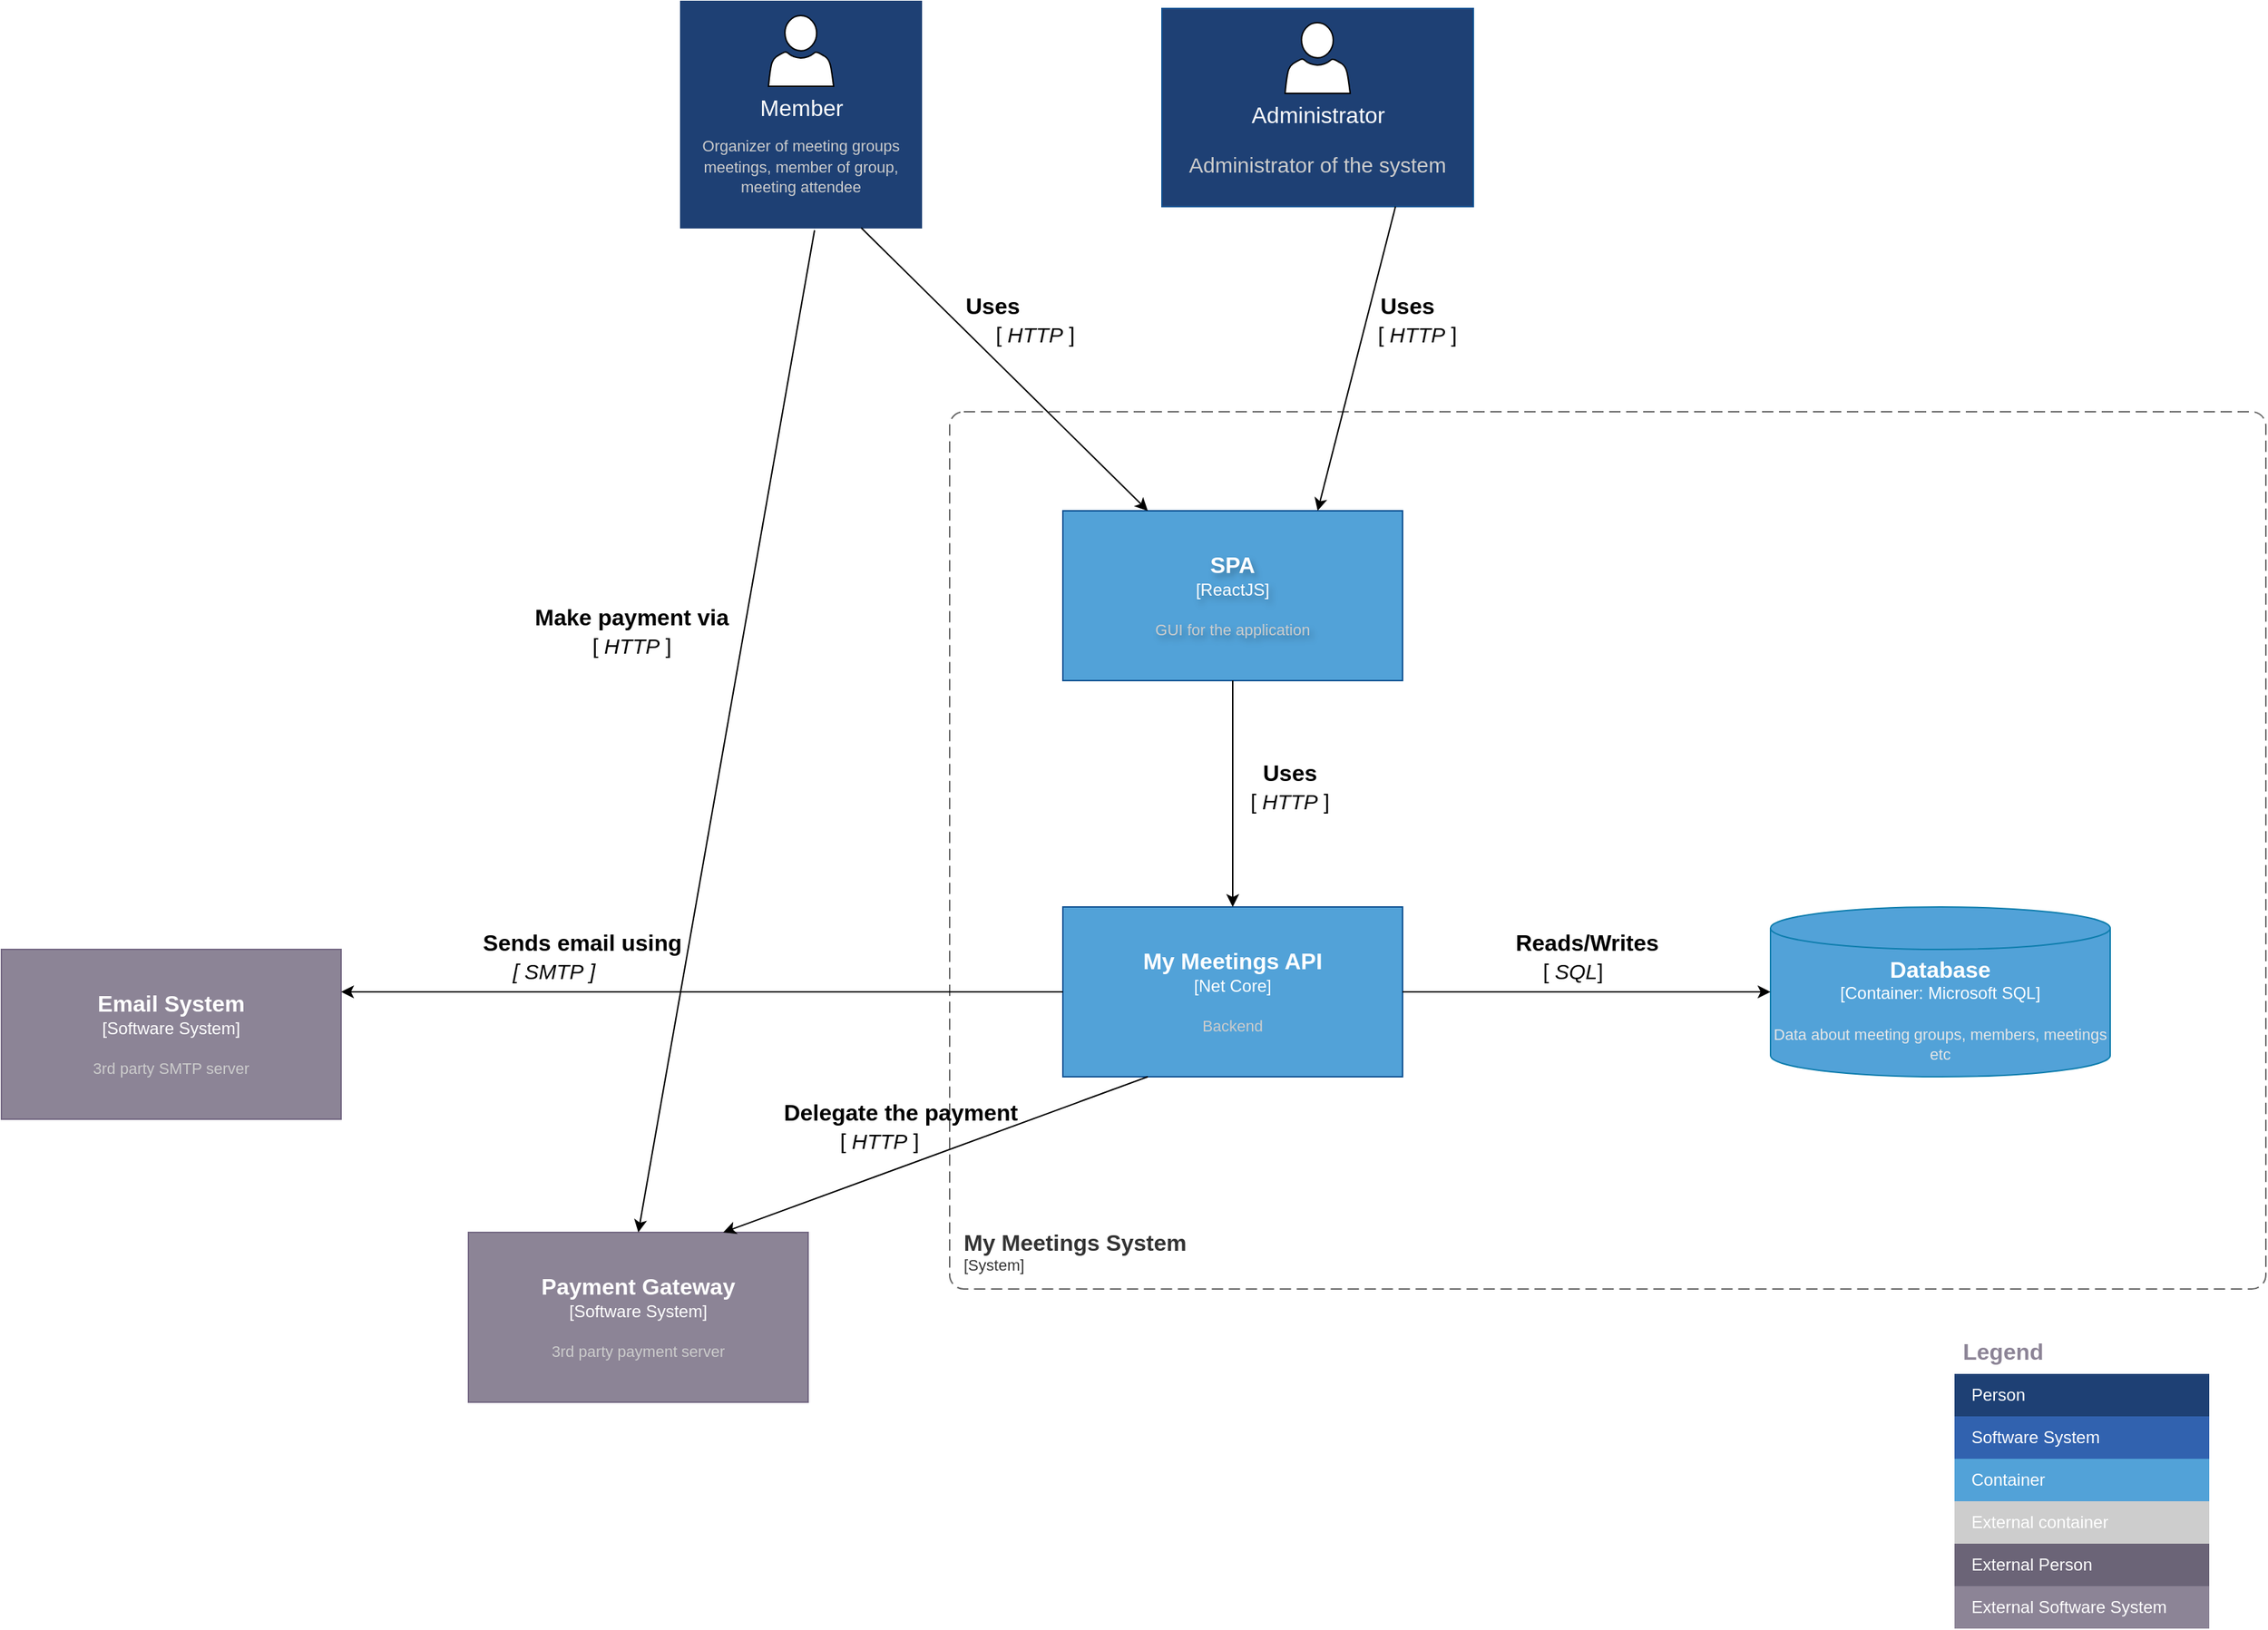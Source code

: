 <mxfile version="28.2.3">
  <diagram name="Page-1" id="lae2MiJEiexTQtBw3QGh">
    <mxGraphModel dx="2469" dy="1377" grid="1" gridSize="10" guides="1" tooltips="1" connect="1" arrows="1" fold="1" page="1" pageScale="1" pageWidth="850" pageHeight="1100" math="0" shadow="0">
      <root>
        <mxCell id="0" />
        <mxCell id="1" parent="0" />
        <object placeholders="1" c4Name="" c4Type="" c4Description="Organizer of meeting groups meetings, member of group, meeting attendee" label="&lt;font style=&quot;font-size: 16px&quot;&gt;&lt;b&gt;%c4Name%&lt;/b&gt;&lt;/font&gt;&lt;div&gt;[%c4Type%]&lt;/div&gt;&lt;br&gt;&lt;div&gt;&lt;font style=&quot;font-size: 11px&quot;&gt;&lt;font color=&quot;#cccccc&quot;&gt;%c4Description%&lt;/font&gt;&lt;/div&gt;" id="cEHveWzUhn9OxIjlcVBB-1">
          <mxCell style="rounded=1;whiteSpace=wrap;html=1;labelBackgroundColor=none;fillColor=light-dark(#1e4074, #69aef2);fontColor=#ffffff;align=center;arcSize=0;strokeColor=light-dark(#1e4074, #7fb9f1);metaEdit=1;resizable=1;points=[[0.25,0,0],[0.5,0,0],[0.75,0,0],[1,0.25,0],[1,0.5,0],[1,0.75,0],[0.75,1,0],[0.5,1,0],[0.25,1,0],[0,0.75,0],[0,0.5,0],[0,0.25,0]];movable=1;rotatable=1;deletable=1;editable=1;locked=0;connectable=1;spacingBottom=-43;" vertex="1" parent="1">
            <mxGeometry x="780" y="160" width="170" height="160" as="geometry" />
          </mxCell>
        </object>
        <mxCell id="cEHveWzUhn9OxIjlcVBB-2" value="" style="sketch=0;pointerEvents=1;shadow=0;dashed=0;html=1;labelPosition=center;verticalLabelPosition=bottom;verticalAlign=top;outlineConnect=0;align=center;shape=mxgraph.office.users.user;" vertex="1" parent="1">
          <mxGeometry x="842" y="170" width="46" height="50" as="geometry" />
        </mxCell>
        <mxCell id="cEHveWzUhn9OxIjlcVBB-3" value="&lt;font style=&quot;font-size: 16px; color: light-dark(rgb(255, 255, 255), rgb(237, 237, 237));&quot;&gt;Member&lt;/font&gt;" style="text;html=1;align=center;verticalAlign=middle;resizable=0;points=[];autosize=1;strokeColor=none;fillColor=none;labelBackgroundColor=light-dark(#1e4074, #ededed);" vertex="1" parent="1">
          <mxGeometry x="825" y="220" width="80" height="30" as="geometry" />
        </mxCell>
        <object placeholders="1" c4Name="" c4Type="" c4Description="Administrator of the system" label="&lt;font&gt;&lt;b&gt;%c4Name%&lt;/b&gt;&lt;/font&gt;&lt;div&gt;[%c4Type%]&lt;/div&gt;&lt;br&gt;&lt;div&gt;&lt;font&gt;&lt;font color=&quot;#cccccc&quot;&gt;%c4Description%&lt;/font&gt;&lt;/font&gt;&lt;/div&gt;" id="cEHveWzUhn9OxIjlcVBB-4">
          <mxCell style="rounded=1;whiteSpace=wrap;html=1;labelBackgroundColor=none;fillColor=light-dark(#1e4074, #69aef2);fontColor=#ffffff;align=center;arcSize=0;strokeColor=#0D5091;metaEdit=1;resizable=1;points=[[0.25,0,0],[0.5,0,0],[0.75,0,0],[1,0.25,0],[1,0.5,0],[1,0.75,0],[0.75,1,0],[0.5,1,0],[0.25,1,0],[0,0.75,0],[0,0.5,0],[0,0.25,0]];movable=1;rotatable=1;deletable=1;editable=1;locked=0;connectable=1;spacingBottom=-43;fontSize=15;" vertex="1" parent="1">
            <mxGeometry x="1120" y="165" width="220" height="140" as="geometry" />
          </mxCell>
        </object>
        <mxCell id="cEHveWzUhn9OxIjlcVBB-5" value="" style="sketch=0;pointerEvents=1;shadow=0;dashed=0;html=1;labelPosition=center;verticalLabelPosition=bottom;verticalAlign=top;outlineConnect=0;align=center;shape=mxgraph.office.users.user;" vertex="1" parent="1">
          <mxGeometry x="1207" y="175" width="46" height="50" as="geometry" />
        </mxCell>
        <mxCell id="cEHveWzUhn9OxIjlcVBB-6" value="&lt;font style=&quot;font-size: 16px; color: light-dark(rgb(255, 255, 255), rgb(237, 237, 237));&quot;&gt;Administrator&lt;/font&gt;" style="text;html=1;align=center;verticalAlign=middle;resizable=0;points=[];autosize=1;strokeColor=none;fillColor=none;labelBackgroundColor=light-dark(#1e4074, #ededed);" vertex="1" parent="1">
          <mxGeometry x="1170" y="225" width="120" height="30" as="geometry" />
        </mxCell>
        <mxCell id="cEHveWzUhn9OxIjlcVBB-7" value="Legend" style="shape=table;startSize=30;container=1;collapsible=0;childLayout=tableLayout;fontSize=16;align=left;verticalAlign=top;fillColor=none;strokeColor=none;fontColor=light-dark(#8c8496, #ababab);fontStyle=1;spacingLeft=6;spacing=0;resizable=1;movable=1;rotatable=1;deletable=1;editable=1;locked=0;connectable=1;" vertex="1" parent="1">
          <mxGeometry x="1680" y="1100" width="180" height="210" as="geometry" />
        </mxCell>
        <mxCell id="cEHveWzUhn9OxIjlcVBB-8" value="" style="shape=tableRow;horizontal=0;startSize=0;swimlaneHead=0;swimlaneBody=0;strokeColor=inherit;top=0;left=0;bottom=0;right=0;collapsible=0;dropTarget=0;fillColor=none;points=[[0,0.5],[1,0.5]];portConstraint=eastwest;fontSize=12;" vertex="1" parent="cEHveWzUhn9OxIjlcVBB-7">
          <mxGeometry y="30" width="180" height="30" as="geometry" />
        </mxCell>
        <mxCell id="cEHveWzUhn9OxIjlcVBB-9" value="Person" style="shape=partialRectangle;html=1;whiteSpace=wrap;connectable=0;strokeColor=inherit;overflow=hidden;fillColor=#1E4074;top=0;left=0;bottom=0;right=0;pointerEvents=1;fontSize=12;align=left;fontColor=#FFFFFF;gradientColor=none;spacingLeft=10;spacingRight=4;" vertex="1" parent="cEHveWzUhn9OxIjlcVBB-8">
          <mxGeometry width="180" height="30" as="geometry">
            <mxRectangle width="180" height="30" as="alternateBounds" />
          </mxGeometry>
        </mxCell>
        <mxCell id="cEHveWzUhn9OxIjlcVBB-10" value="" style="shape=tableRow;horizontal=0;startSize=0;swimlaneHead=0;swimlaneBody=0;strokeColor=inherit;top=0;left=0;bottom=0;right=0;collapsible=0;dropTarget=0;fillColor=none;points=[[0,0.5],[1,0.5]];portConstraint=eastwest;fontSize=12;" vertex="1" parent="cEHveWzUhn9OxIjlcVBB-7">
          <mxGeometry y="60" width="180" height="30" as="geometry" />
        </mxCell>
        <mxCell id="cEHveWzUhn9OxIjlcVBB-11" value="Software System" style="shape=partialRectangle;html=1;whiteSpace=wrap;connectable=0;strokeColor=inherit;overflow=hidden;fillColor=#3162AF;top=0;left=0;bottom=0;right=0;pointerEvents=1;fontSize=12;align=left;fontColor=#FFFFFF;gradientColor=none;spacingLeft=10;spacingRight=4;" vertex="1" parent="cEHveWzUhn9OxIjlcVBB-10">
          <mxGeometry width="180" height="30" as="geometry">
            <mxRectangle width="180" height="30" as="alternateBounds" />
          </mxGeometry>
        </mxCell>
        <mxCell id="cEHveWzUhn9OxIjlcVBB-12" value="" style="shape=tableRow;horizontal=0;startSize=0;swimlaneHead=0;swimlaneBody=0;strokeColor=inherit;top=0;left=0;bottom=0;right=0;collapsible=0;dropTarget=0;fillColor=none;points=[[0,0.5],[1,0.5]];portConstraint=eastwest;fontSize=12;" vertex="1" parent="cEHveWzUhn9OxIjlcVBB-7">
          <mxGeometry y="90" width="180" height="30" as="geometry" />
        </mxCell>
        <mxCell id="cEHveWzUhn9OxIjlcVBB-13" value="Container" style="shape=partialRectangle;html=1;whiteSpace=wrap;connectable=0;strokeColor=inherit;overflow=hidden;fillColor=#52a2d8;top=0;left=0;bottom=0;right=0;pointerEvents=1;fontSize=12;align=left;fontColor=#FFFFFF;gradientColor=none;spacingLeft=10;spacingRight=4;" vertex="1" parent="cEHveWzUhn9OxIjlcVBB-12">
          <mxGeometry width="180" height="30" as="geometry">
            <mxRectangle width="180" height="30" as="alternateBounds" />
          </mxGeometry>
        </mxCell>
        <mxCell id="cEHveWzUhn9OxIjlcVBB-14" value="" style="shape=tableRow;horizontal=0;startSize=0;swimlaneHead=0;swimlaneBody=0;strokeColor=inherit;top=0;left=0;bottom=0;right=0;collapsible=0;dropTarget=0;fillColor=none;points=[[0,0.5],[1,0.5]];portConstraint=eastwest;fontSize=12;" vertex="1" parent="cEHveWzUhn9OxIjlcVBB-7">
          <mxGeometry y="120" width="180" height="30" as="geometry" />
        </mxCell>
        <mxCell id="cEHveWzUhn9OxIjlcVBB-15" value="External container" style="shape=partialRectangle;html=1;whiteSpace=wrap;connectable=0;strokeColor=inherit;overflow=hidden;fillColor=light-dark(#cdcdcd, #235b88);top=0;left=0;bottom=0;right=0;pointerEvents=1;fontSize=12;align=left;fontColor=#FFFFFF;gradientColor=none;spacingLeft=10;spacingRight=4;" vertex="1" parent="cEHveWzUhn9OxIjlcVBB-14">
          <mxGeometry width="180" height="30" as="geometry">
            <mxRectangle width="180" height="30" as="alternateBounds" />
          </mxGeometry>
        </mxCell>
        <mxCell id="cEHveWzUhn9OxIjlcVBB-16" value="" style="shape=tableRow;horizontal=0;startSize=0;swimlaneHead=0;swimlaneBody=0;strokeColor=inherit;top=0;left=0;bottom=0;right=0;collapsible=0;dropTarget=0;fillColor=none;points=[[0,0.5],[1,0.5]];portConstraint=eastwest;fontSize=12;" vertex="1" parent="cEHveWzUhn9OxIjlcVBB-7">
          <mxGeometry y="150" width="180" height="30" as="geometry" />
        </mxCell>
        <mxCell id="cEHveWzUhn9OxIjlcVBB-17" value="External Person" style="shape=partialRectangle;html=1;whiteSpace=wrap;connectable=0;strokeColor=inherit;overflow=hidden;fillColor=#6b6477;top=0;left=0;bottom=0;right=0;pointerEvents=1;fontSize=12;align=left;fontColor=#FFFFFF;gradientColor=none;spacingLeft=10;spacingRight=4;" vertex="1" parent="cEHveWzUhn9OxIjlcVBB-16">
          <mxGeometry width="180" height="30" as="geometry">
            <mxRectangle width="180" height="30" as="alternateBounds" />
          </mxGeometry>
        </mxCell>
        <mxCell id="cEHveWzUhn9OxIjlcVBB-18" value="" style="shape=tableRow;horizontal=0;startSize=0;swimlaneHead=0;swimlaneBody=0;strokeColor=inherit;top=0;left=0;bottom=0;right=0;collapsible=0;dropTarget=0;fillColor=none;points=[[0,0.5],[1,0.5]];portConstraint=eastwest;fontSize=12;" vertex="1" parent="cEHveWzUhn9OxIjlcVBB-7">
          <mxGeometry y="180" width="180" height="30" as="geometry" />
        </mxCell>
        <mxCell id="cEHveWzUhn9OxIjlcVBB-19" value="External Software System" style="shape=partialRectangle;html=1;whiteSpace=wrap;connectable=0;strokeColor=inherit;overflow=hidden;fillColor=light-dark(#8c8496, #7d7787);top=0;left=0;bottom=0;right=0;pointerEvents=1;fontSize=12;align=left;fontColor=#FFFFFF;gradientColor=none;spacingLeft=10;spacingRight=4;" vertex="1" parent="cEHveWzUhn9OxIjlcVBB-18">
          <mxGeometry width="180" height="30" as="geometry">
            <mxRectangle width="180" height="30" as="alternateBounds" />
          </mxGeometry>
        </mxCell>
        <object placeholders="1" c4Name="SPA" c4Type="ReactJS" c4Description="GUI for the application" label="&lt;font style=&quot;font-size: 16px&quot;&gt;&lt;b&gt;%c4Name%&lt;/b&gt;&lt;/font&gt;&lt;div&gt;[%c4Type%]&lt;/div&gt;&lt;br&gt;&lt;div&gt;&lt;font style=&quot;font-size: 11px&quot;&gt;&lt;font color=&quot;#cccccc&quot;&gt;%c4Description%&lt;/font&gt;&lt;/div&gt;" id="cEHveWzUhn9OxIjlcVBB-20">
          <mxCell style="rounded=1;whiteSpace=wrap;html=1;labelBackgroundColor=none;fillColor=light-dark(#52a2d8, #69aef2);fontColor=#ffffff;align=center;arcSize=0;strokeColor=#0D5091;metaEdit=1;resizable=0;points=[[0.25,0,0],[0.5,0,0],[0.75,0,0],[1,0.25,0],[1,0.5,0],[1,0.75,0],[0.75,1,0],[0.5,1,0],[0.25,1,0],[0,0.75,0],[0,0.5,0],[0,0.25,0]];textShadow=1;" vertex="1" parent="1">
            <mxGeometry x="1050" y="520" width="240" height="120" as="geometry" />
          </mxCell>
        </object>
        <object placeholders="1" c4Name="My Meetings API " c4Type="Net Core" c4Description="Backend" label="&lt;font style=&quot;font-size: 16px&quot;&gt;&lt;b&gt;%c4Name%&lt;/b&gt;&lt;/font&gt;&lt;div&gt;[%c4Type%]&lt;/div&gt;&lt;br&gt;&lt;div&gt;&lt;font style=&quot;font-size: 11px&quot;&gt;&lt;font color=&quot;#cccccc&quot;&gt;%c4Description%&lt;/font&gt;&lt;/div&gt;" id="cEHveWzUhn9OxIjlcVBB-21">
          <mxCell style="rounded=1;whiteSpace=wrap;html=1;labelBackgroundColor=none;fillColor=light-dark(#52a2d8, #69aef2);fontColor=#ffffff;align=center;arcSize=0;strokeColor=#0D5091;metaEdit=1;resizable=0;points=[[0.25,0,0],[0.5,0,0],[0.75,0,0],[1,0.25,0],[1,0.5,0],[1,0.75,0],[0.75,1,0],[0.5,1,0],[0.25,1,0],[0,0.75,0],[0,0.5,0],[0,0.25,0]];" vertex="1" parent="1">
            <mxGeometry x="1050" y="800" width="240" height="120" as="geometry" />
          </mxCell>
        </object>
        <object placeholders="1" c4Name="Database" c4Type="Container" c4Technology="Microsoft SQL" c4Description="Data about meeting groups, members, meetings etc" label="&lt;font style=&quot;font-size: 16px&quot;&gt;&lt;b&gt;%c4Name%&lt;/b&gt;&lt;/font&gt;&lt;div&gt;[%c4Type%:&amp;nbsp;%c4Technology%]&lt;/div&gt;&lt;br&gt;&lt;div&gt;&lt;font style=&quot;font-size: 11px&quot;&gt;&lt;font color=&quot;#E6E6E6&quot;&gt;%c4Description%&lt;/font&gt;&lt;/div&gt;" id="cEHveWzUhn9OxIjlcVBB-22">
          <mxCell style="shape=cylinder3;size=15;whiteSpace=wrap;html=1;boundedLbl=1;rounded=0;labelBackgroundColor=none;fillColor=light-dark(#52a2d8, #1d8ab9);fontSize=12;fontColor=#ffffff;align=center;strokeColor=#0E7DAD;metaEdit=1;points=[[0.5,0,0],[1,0.25,0],[1,0.5,0],[1,0.75,0],[0.5,1,0],[0,0.75,0],[0,0.5,0],[0,0.25,0]];resizable=0;" vertex="1" parent="1">
            <mxGeometry x="1550" y="800" width="240" height="120" as="geometry" />
          </mxCell>
        </object>
        <object placeholders="1" c4Name="My Meetings System" c4Type="SystemScopeBoundary" c4Application="System" label="&lt;font style=&quot;font-size: 16px&quot;&gt;&lt;b&gt;&lt;div style=&quot;text-align: left&quot;&gt;%c4Name%&lt;/div&gt;&lt;/b&gt;&lt;/font&gt;&lt;div style=&quot;text-align: left&quot;&gt;[%c4Application%]&lt;/div&gt;" id="cEHveWzUhn9OxIjlcVBB-23">
          <mxCell style="rounded=1;fontSize=11;whiteSpace=wrap;html=1;dashed=1;arcSize=20;fillColor=none;strokeColor=#666666;fontColor=#333333;labelBackgroundColor=none;align=left;verticalAlign=bottom;labelBorderColor=none;spacingTop=0;spacing=10;dashPattern=8 4;metaEdit=1;rotatable=0;perimeter=rectanglePerimeter;noLabel=0;labelPadding=0;allowArrows=0;connectable=0;expand=0;recursiveResize=0;editable=1;pointerEvents=0;absoluteArcSize=1;points=[[0.25,0,0],[0.5,0,0],[0.75,0,0],[1,0.25,0],[1,0.5,0],[1,0.75,0],[0.75,1,0],[0.5,1,0],[0.25,1,0],[0,0.75,0],[0,0.5,0],[0,0.25,0]];" vertex="1" parent="1">
            <mxGeometry x="970" y="450" width="930" height="620" as="geometry" />
          </mxCell>
        </object>
        <object placeholders="1" c4Name="Email System" c4Type="Software System" c4Description="3rd party SMTP server" label="&lt;font style=&quot;font-size: 16px&quot;&gt;&lt;b&gt;%c4Name%&lt;/b&gt;&lt;/font&gt;&lt;div&gt;[%c4Type%]&lt;/div&gt;&lt;br&gt;&lt;div&gt;&lt;font style=&quot;font-size: 11px&quot;&gt;&lt;font color=&quot;#cccccc&quot;&gt;%c4Description%&lt;/font&gt;&lt;/div&gt;" id="cEHveWzUhn9OxIjlcVBB-24">
          <mxCell style="rounded=1;whiteSpace=wrap;html=1;labelBackgroundColor=none;fillColor=light-dark(#8c8496, #7d7787);fontColor=#ffffff;align=center;arcSize=0;strokeColor=#736782;metaEdit=1;resizable=0;points=[[0.25,0,0],[0.5,0,0],[0.75,0,0],[1,0.25,0],[1,0.5,0],[1,0.75,0],[0.75,1,0],[0.5,1,0],[0.25,1,0],[0,0.75,0],[0,0.5,0],[0,0.25,0]];" vertex="1" parent="1">
            <mxGeometry x="300" y="830" width="240" height="120" as="geometry" />
          </mxCell>
        </object>
        <object placeholders="1" c4Name="Payment Gateway" c4Type="Software System" c4Description="3rd party payment server" label="&lt;font style=&quot;font-size: 16px&quot;&gt;&lt;b&gt;%c4Name%&lt;/b&gt;&lt;/font&gt;&lt;div&gt;[%c4Type%]&lt;/div&gt;&lt;br&gt;&lt;div&gt;&lt;font style=&quot;font-size: 11px&quot;&gt;&lt;font color=&quot;#cccccc&quot;&gt;%c4Description%&lt;/font&gt;&lt;/div&gt;" id="cEHveWzUhn9OxIjlcVBB-25">
          <mxCell style="rounded=1;whiteSpace=wrap;html=1;labelBackgroundColor=none;fillColor=light-dark(#8c8496, #7d7787);fontColor=#ffffff;align=center;arcSize=0;strokeColor=#736782;metaEdit=1;resizable=0;points=[[0.25,0,0],[0.5,0,0],[0.75,0,0],[1,0.25,0],[1,0.5,0],[1,0.75,0],[0.75,1,0],[0.5,1,0],[0.25,1,0],[0,0.75,0],[0,0.5,0],[0,0.25,0]];" vertex="1" parent="1">
            <mxGeometry x="630" y="1030" width="240" height="120" as="geometry" />
          </mxCell>
        </object>
        <mxCell id="cEHveWzUhn9OxIjlcVBB-26" value="" style="endArrow=classic;html=1;rounded=0;exitX=0.75;exitY=1;exitDx=0;exitDy=0;exitPerimeter=0;entryX=0.75;entryY=0;entryDx=0;entryDy=0;entryPerimeter=0;" edge="1" parent="1" source="cEHveWzUhn9OxIjlcVBB-4" target="cEHveWzUhn9OxIjlcVBB-20">
          <mxGeometry width="50" height="50" relative="1" as="geometry">
            <mxPoint x="1390" y="650" as="sourcePoint" />
            <mxPoint x="1440" y="600" as="targetPoint" />
          </mxGeometry>
        </mxCell>
        <mxCell id="cEHveWzUhn9OxIjlcVBB-27" value="&lt;font style=&quot;font-size: 16px;&quot;&gt;&lt;b&gt;Uses&lt;/b&gt;&lt;/font&gt;" style="text;html=1;align=center;verticalAlign=middle;resizable=0;points=[];autosize=1;strokeColor=none;fillColor=none;" vertex="1" parent="1">
          <mxGeometry x="1263" y="360" width="60" height="30" as="geometry" />
        </mxCell>
        <mxCell id="cEHveWzUhn9OxIjlcVBB-28" value="[&amp;nbsp;&lt;i&gt;HTTP&amp;nbsp;&lt;/i&gt;]" style="text;html=1;align=center;verticalAlign=middle;resizable=0;points=[];autosize=1;strokeColor=none;fillColor=none;fontSize=15;" vertex="1" parent="1">
          <mxGeometry x="1260" y="380" width="80" height="30" as="geometry" />
        </mxCell>
        <mxCell id="cEHveWzUhn9OxIjlcVBB-29" value="" style="endArrow=classic;html=1;rounded=0;exitX=0.75;exitY=1;exitDx=0;exitDy=0;exitPerimeter=0;entryX=0.25;entryY=0;entryDx=0;entryDy=0;entryPerimeter=0;" edge="1" parent="1" source="cEHveWzUhn9OxIjlcVBB-1" target="cEHveWzUhn9OxIjlcVBB-20">
          <mxGeometry width="50" height="50" relative="1" as="geometry">
            <mxPoint x="1325" y="330" as="sourcePoint" />
            <mxPoint x="1270" y="545" as="targetPoint" />
          </mxGeometry>
        </mxCell>
        <mxCell id="cEHveWzUhn9OxIjlcVBB-30" value="&lt;font style=&quot;font-size: 16px;&quot;&gt;&lt;b&gt;Uses&lt;/b&gt;&lt;/font&gt;" style="text;html=1;align=center;verticalAlign=middle;resizable=0;points=[];autosize=1;strokeColor=none;fillColor=none;" vertex="1" parent="1">
          <mxGeometry x="970" y="360" width="60" height="30" as="geometry" />
        </mxCell>
        <mxCell id="cEHveWzUhn9OxIjlcVBB-31" value="[&amp;nbsp;&lt;i&gt;HTTP&amp;nbsp;&lt;/i&gt;]" style="text;html=1;align=center;verticalAlign=middle;resizable=0;points=[];autosize=1;strokeColor=none;fillColor=none;fontSize=15;" vertex="1" parent="1">
          <mxGeometry x="990" y="380" width="80" height="30" as="geometry" />
        </mxCell>
        <mxCell id="cEHveWzUhn9OxIjlcVBB-32" value="" style="endArrow=classic;html=1;rounded=0;exitX=0.556;exitY=1.011;exitDx=0;exitDy=0;exitPerimeter=0;entryX=0.5;entryY=0;entryDx=0;entryDy=0;entryPerimeter=0;" edge="1" parent="1" source="cEHveWzUhn9OxIjlcVBB-1" target="cEHveWzUhn9OxIjlcVBB-25">
          <mxGeometry width="50" height="50" relative="1" as="geometry">
            <mxPoint x="880" y="370" as="sourcePoint" />
            <mxPoint x="1082" y="570" as="targetPoint" />
          </mxGeometry>
        </mxCell>
        <mxCell id="cEHveWzUhn9OxIjlcVBB-33" value="" style="endArrow=classic;html=1;rounded=0;exitX=0;exitY=0.5;exitDx=0;exitDy=0;exitPerimeter=0;entryX=1;entryY=0.25;entryDx=0;entryDy=0;entryPerimeter=0;" edge="1" parent="1" source="cEHveWzUhn9OxIjlcVBB-21" target="cEHveWzUhn9OxIjlcVBB-24">
          <mxGeometry width="50" height="50" relative="1" as="geometry">
            <mxPoint x="780" y="820" as="sourcePoint" />
            <mxPoint x="982" y="1020" as="targetPoint" />
          </mxGeometry>
        </mxCell>
        <mxCell id="cEHveWzUhn9OxIjlcVBB-34" value="&lt;font style=&quot;font-size: 16px;&quot;&gt;&lt;b&gt;Sends email using&lt;/b&gt;&lt;/font&gt;" style="text;html=1;align=center;verticalAlign=middle;resizable=0;points=[];autosize=1;strokeColor=none;fillColor=none;" vertex="1" parent="1">
          <mxGeometry x="630" y="810" width="160" height="30" as="geometry" />
        </mxCell>
        <mxCell id="cEHveWzUhn9OxIjlcVBB-35" value="&lt;i&gt;[ SMTP&amp;nbsp;]&lt;/i&gt;" style="text;html=1;align=center;verticalAlign=middle;resizable=0;points=[];autosize=1;strokeColor=none;fillColor=none;fontSize=15;" vertex="1" parent="1">
          <mxGeometry x="650" y="830" width="80" height="30" as="geometry" />
        </mxCell>
        <mxCell id="cEHveWzUhn9OxIjlcVBB-36" value="" style="endArrow=classic;html=1;rounded=0;exitX=0.25;exitY=1;exitDx=0;exitDy=0;exitPerimeter=0;entryX=0.75;entryY=0;entryDx=0;entryDy=0;entryPerimeter=0;" edge="1" parent="1" source="cEHveWzUhn9OxIjlcVBB-21" target="cEHveWzUhn9OxIjlcVBB-25">
          <mxGeometry width="50" height="50" relative="1" as="geometry">
            <mxPoint x="810" y="940" as="sourcePoint" />
            <mxPoint x="1012" y="1140" as="targetPoint" />
          </mxGeometry>
        </mxCell>
        <mxCell id="cEHveWzUhn9OxIjlcVBB-37" value="&lt;span style=&quot;font-size: 16px;&quot;&gt;&lt;b&gt;Delegate the payment&lt;/b&gt;&lt;/span&gt;" style="text;html=1;align=center;verticalAlign=middle;resizable=0;points=[];autosize=1;strokeColor=none;fillColor=none;" vertex="1" parent="1">
          <mxGeometry x="840" y="930" width="190" height="30" as="geometry" />
        </mxCell>
        <mxCell id="cEHveWzUhn9OxIjlcVBB-38" value="[&amp;nbsp;&lt;i&gt;HTTP&amp;nbsp;&lt;/i&gt;]" style="text;html=1;align=center;verticalAlign=middle;resizable=0;points=[];autosize=1;strokeColor=none;fillColor=none;fontSize=15;" vertex="1" parent="1">
          <mxGeometry x="880" y="950" width="80" height="30" as="geometry" />
        </mxCell>
        <mxCell id="cEHveWzUhn9OxIjlcVBB-39" value="&lt;font style=&quot;font-size: 16px;&quot;&gt;&lt;b&gt;Make payment via&lt;/b&gt;&lt;/font&gt;" style="text;html=1;align=center;verticalAlign=middle;resizable=0;points=[];autosize=1;strokeColor=none;fillColor=none;" vertex="1" parent="1">
          <mxGeometry x="665" y="580" width="160" height="30" as="geometry" />
        </mxCell>
        <mxCell id="cEHveWzUhn9OxIjlcVBB-40" value="[&amp;nbsp;&lt;i&gt;HTTP&amp;nbsp;&lt;/i&gt;]" style="text;html=1;align=center;verticalAlign=middle;resizable=0;points=[];autosize=1;strokeColor=none;fillColor=none;fontSize=15;" vertex="1" parent="1">
          <mxGeometry x="705" y="600" width="80" height="30" as="geometry" />
        </mxCell>
        <mxCell id="cEHveWzUhn9OxIjlcVBB-41" value="" style="endArrow=classic;html=1;rounded=0;exitX=0.5;exitY=1;exitDx=0;exitDy=0;exitPerimeter=0;entryX=0.5;entryY=0;entryDx=0;entryDy=0;entryPerimeter=0;" edge="1" parent="1" source="cEHveWzUhn9OxIjlcVBB-20" target="cEHveWzUhn9OxIjlcVBB-21">
          <mxGeometry width="50" height="50" relative="1" as="geometry">
            <mxPoint x="1030" y="440" as="sourcePoint" />
            <mxPoint x="1232" y="640" as="targetPoint" />
          </mxGeometry>
        </mxCell>
        <mxCell id="cEHveWzUhn9OxIjlcVBB-42" value="&lt;font style=&quot;font-size: 16px;&quot;&gt;&lt;b&gt;Uses&lt;/b&gt;&lt;/font&gt;" style="text;html=1;align=center;verticalAlign=middle;resizable=0;points=[];autosize=1;strokeColor=none;fillColor=none;" vertex="1" parent="1">
          <mxGeometry x="1180" y="690" width="60" height="30" as="geometry" />
        </mxCell>
        <mxCell id="cEHveWzUhn9OxIjlcVBB-43" value="[&amp;nbsp;&lt;i&gt;HTTP&amp;nbsp;&lt;/i&gt;]" style="text;html=1;align=center;verticalAlign=middle;resizable=0;points=[];autosize=1;strokeColor=none;fillColor=none;fontSize=15;" vertex="1" parent="1">
          <mxGeometry x="1170" y="710" width="80" height="30" as="geometry" />
        </mxCell>
        <mxCell id="cEHveWzUhn9OxIjlcVBB-44" value="" style="endArrow=classic;html=1;rounded=0;exitX=1;exitY=0.5;exitDx=0;exitDy=0;exitPerimeter=0;entryX=0;entryY=0.5;entryDx=0;entryDy=0;entryPerimeter=0;" edge="1" parent="1" source="cEHveWzUhn9OxIjlcVBB-21" target="cEHveWzUhn9OxIjlcVBB-22">
          <mxGeometry width="50" height="50" relative="1" as="geometry">
            <mxPoint x="1160" y="650" as="sourcePoint" />
            <mxPoint x="1160" y="810" as="targetPoint" />
          </mxGeometry>
        </mxCell>
        <mxCell id="cEHveWzUhn9OxIjlcVBB-45" value="&lt;font style=&quot;font-size: 16px;&quot;&gt;&lt;b&gt;Reads/Writes&lt;/b&gt;&lt;/font&gt;" style="text;html=1;align=center;verticalAlign=middle;resizable=0;points=[];autosize=1;strokeColor=none;fillColor=none;" vertex="1" parent="1">
          <mxGeometry x="1360" y="810" width="120" height="30" as="geometry" />
        </mxCell>
        <mxCell id="cEHveWzUhn9OxIjlcVBB-46" value="[ &lt;i&gt;SQL&lt;/i&gt;]" style="text;html=1;align=center;verticalAlign=middle;resizable=0;points=[];autosize=1;strokeColor=none;fillColor=none;fontSize=15;" vertex="1" parent="1">
          <mxGeometry x="1375" y="830" width="70" height="30" as="geometry" />
        </mxCell>
      </root>
    </mxGraphModel>
  </diagram>
</mxfile>
